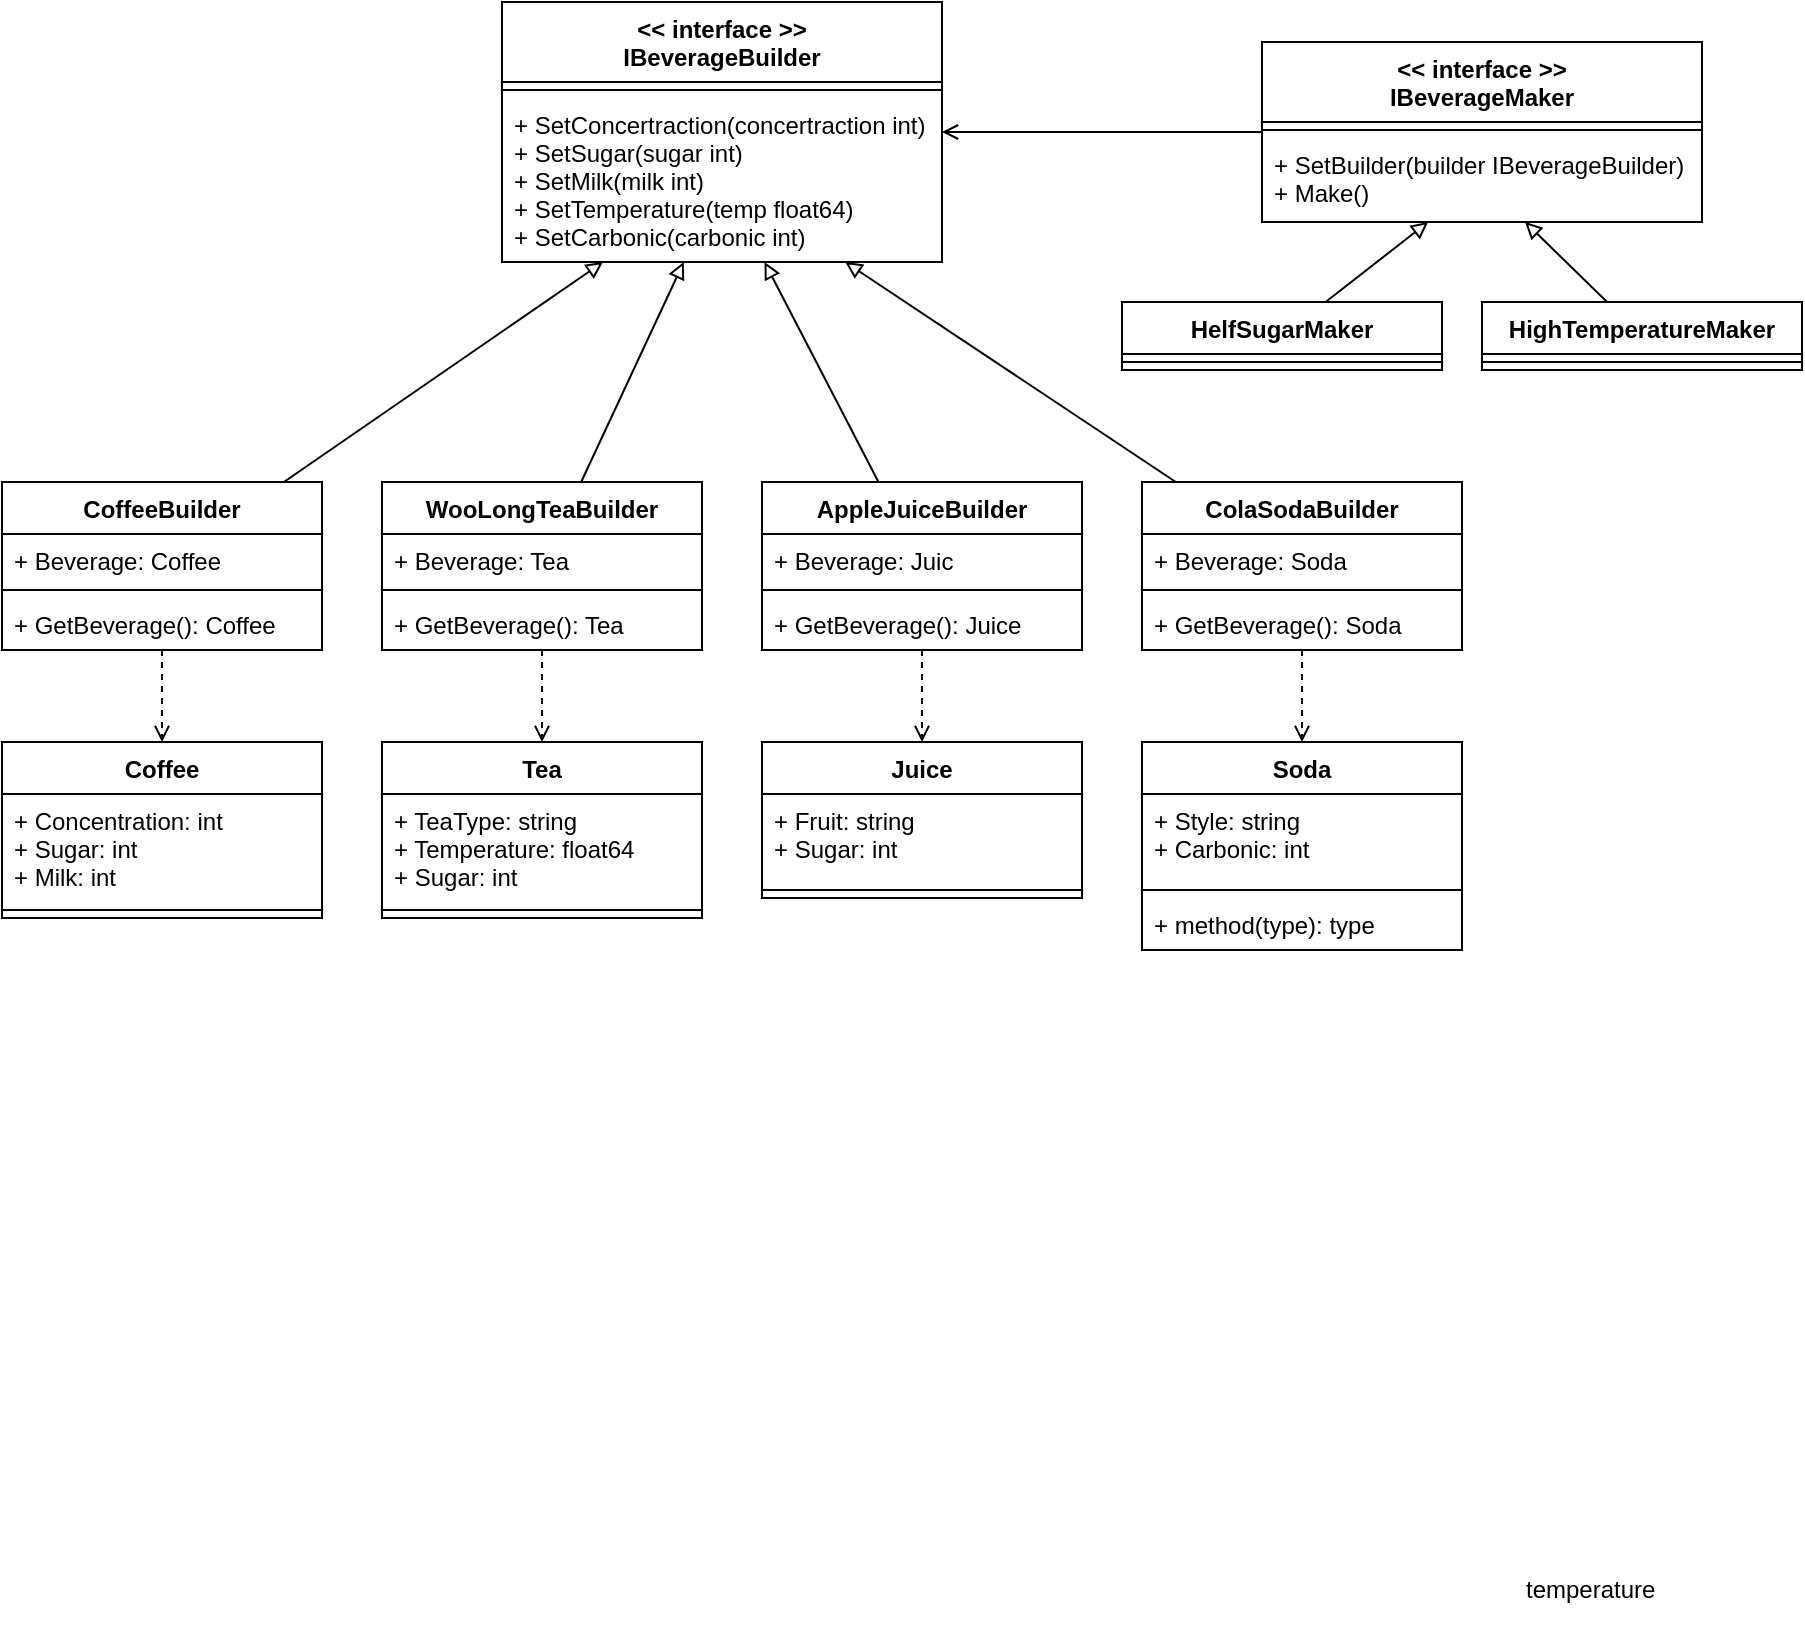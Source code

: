 <mxfile>
    <diagram id="TEhnpZxrlgHx2s6QQFjb" name="第1頁">
        <mxGraphModel dx="2369" dy="727" grid="1" gridSize="10" guides="1" tooltips="1" connect="1" arrows="1" fold="1" page="1" pageScale="1" pageWidth="1169" pageHeight="827" math="0" shadow="0">
            <root>
                <mxCell id="0"/>
                <mxCell id="1" parent="0"/>
                <mxCell id="2" value="&lt;&lt; interface &gt;&gt;&#10;IBeverageBuilder" style="swimlane;fontStyle=1;align=center;verticalAlign=top;childLayout=stackLayout;horizontal=1;startSize=40;horizontalStack=0;resizeParent=1;resizeParentMax=0;resizeLast=0;collapsible=1;marginBottom=0;" vertex="1" parent="1">
                    <mxGeometry x="-170" y="110" width="220" height="130" as="geometry"/>
                </mxCell>
                <mxCell id="4" value="" style="line;strokeWidth=1;fillColor=none;align=left;verticalAlign=middle;spacingTop=-1;spacingLeft=3;spacingRight=3;rotatable=0;labelPosition=right;points=[];portConstraint=eastwest;strokeColor=inherit;" vertex="1" parent="2">
                    <mxGeometry y="40" width="220" height="8" as="geometry"/>
                </mxCell>
                <mxCell id="5" value="+ SetConcertraction(concertraction int)&#10;+ SetSugar(sugar int)&#10;+ SetMilk(milk int)&#10;+ SetTemperature(temp float64)&#10;+ SetCarbonic(carbonic int)" style="text;strokeColor=none;fillColor=none;align=left;verticalAlign=top;spacingLeft=4;spacingRight=4;overflow=hidden;rotatable=0;points=[[0,0.5],[1,0.5]];portConstraint=eastwest;" vertex="1" parent="2">
                    <mxGeometry y="48" width="220" height="82" as="geometry"/>
                </mxCell>
                <mxCell id="7" value="Coffee" style="swimlane;fontStyle=1;align=center;verticalAlign=top;childLayout=stackLayout;horizontal=1;startSize=26;horizontalStack=0;resizeParent=1;resizeParentMax=0;resizeLast=0;collapsible=1;marginBottom=0;" vertex="1" parent="1">
                    <mxGeometry x="-420" y="480" width="160" height="88" as="geometry"/>
                </mxCell>
                <mxCell id="8" value="+ Concentration: int&#10;+ Sugar: int&#10;+ Milk: int" style="text;strokeColor=none;fillColor=none;align=left;verticalAlign=top;spacingLeft=4;spacingRight=4;overflow=hidden;rotatable=0;points=[[0,0.5],[1,0.5]];portConstraint=eastwest;" vertex="1" parent="7">
                    <mxGeometry y="26" width="160" height="54" as="geometry"/>
                </mxCell>
                <mxCell id="9" value="" style="line;strokeWidth=1;fillColor=none;align=left;verticalAlign=middle;spacingTop=-1;spacingLeft=3;spacingRight=3;rotatable=0;labelPosition=right;points=[];portConstraint=eastwest;strokeColor=inherit;" vertex="1" parent="7">
                    <mxGeometry y="80" width="160" height="8" as="geometry"/>
                </mxCell>
                <mxCell id="11" value="Tea" style="swimlane;fontStyle=1;align=center;verticalAlign=top;childLayout=stackLayout;horizontal=1;startSize=26;horizontalStack=0;resizeParent=1;resizeParentMax=0;resizeLast=0;collapsible=1;marginBottom=0;" vertex="1" parent="1">
                    <mxGeometry x="-230" y="480" width="160" height="88" as="geometry"/>
                </mxCell>
                <mxCell id="12" value="+ TeaType: string&#10;+ Temperature: float64&#10;+ Sugar: int" style="text;strokeColor=none;fillColor=none;align=left;verticalAlign=top;spacingLeft=4;spacingRight=4;overflow=hidden;rotatable=0;points=[[0,0.5],[1,0.5]];portConstraint=eastwest;" vertex="1" parent="11">
                    <mxGeometry y="26" width="160" height="54" as="geometry"/>
                </mxCell>
                <mxCell id="13" value="" style="line;strokeWidth=1;fillColor=none;align=left;verticalAlign=middle;spacingTop=-1;spacingLeft=3;spacingRight=3;rotatable=0;labelPosition=right;points=[];portConstraint=eastwest;strokeColor=inherit;" vertex="1" parent="11">
                    <mxGeometry y="80" width="160" height="8" as="geometry"/>
                </mxCell>
                <mxCell id="15" value="Juice" style="swimlane;fontStyle=1;align=center;verticalAlign=top;childLayout=stackLayout;horizontal=1;startSize=26;horizontalStack=0;resizeParent=1;resizeParentMax=0;resizeLast=0;collapsible=1;marginBottom=0;" vertex="1" parent="1">
                    <mxGeometry x="-40" y="480" width="160" height="78" as="geometry"/>
                </mxCell>
                <mxCell id="16" value="+ Fruit: string&#10;+ Sugar: int" style="text;strokeColor=none;fillColor=none;align=left;verticalAlign=top;spacingLeft=4;spacingRight=4;overflow=hidden;rotatable=0;points=[[0,0.5],[1,0.5]];portConstraint=eastwest;" vertex="1" parent="15">
                    <mxGeometry y="26" width="160" height="44" as="geometry"/>
                </mxCell>
                <mxCell id="17" value="" style="line;strokeWidth=1;fillColor=none;align=left;verticalAlign=middle;spacingTop=-1;spacingLeft=3;spacingRight=3;rotatable=0;labelPosition=right;points=[];portConstraint=eastwest;strokeColor=inherit;" vertex="1" parent="15">
                    <mxGeometry y="70" width="160" height="8" as="geometry"/>
                </mxCell>
                <mxCell id="19" value="Soda" style="swimlane;fontStyle=1;align=center;verticalAlign=top;childLayout=stackLayout;horizontal=1;startSize=26;horizontalStack=0;resizeParent=1;resizeParentMax=0;resizeLast=0;collapsible=1;marginBottom=0;" vertex="1" parent="1">
                    <mxGeometry x="150" y="480" width="160" height="104" as="geometry"/>
                </mxCell>
                <mxCell id="20" value="+ Style: string&#10;+ Carbonic: int" style="text;strokeColor=none;fillColor=none;align=left;verticalAlign=top;spacingLeft=4;spacingRight=4;overflow=hidden;rotatable=0;points=[[0,0.5],[1,0.5]];portConstraint=eastwest;" vertex="1" parent="19">
                    <mxGeometry y="26" width="160" height="44" as="geometry"/>
                </mxCell>
                <mxCell id="21" value="" style="line;strokeWidth=1;fillColor=none;align=left;verticalAlign=middle;spacingTop=-1;spacingLeft=3;spacingRight=3;rotatable=0;labelPosition=right;points=[];portConstraint=eastwest;strokeColor=inherit;" vertex="1" parent="19">
                    <mxGeometry y="70" width="160" height="8" as="geometry"/>
                </mxCell>
                <mxCell id="22" value="+ method(type): type" style="text;strokeColor=none;fillColor=none;align=left;verticalAlign=top;spacingLeft=4;spacingRight=4;overflow=hidden;rotatable=0;points=[[0,0.5],[1,0.5]];portConstraint=eastwest;" vertex="1" parent="19">
                    <mxGeometry y="78" width="160" height="26" as="geometry"/>
                </mxCell>
                <mxCell id="23" value="temperature" style="text;whiteSpace=wrap;html=1;" vertex="1" parent="1">
                    <mxGeometry x="340" y="890" width="100" height="40" as="geometry"/>
                </mxCell>
                <mxCell id="28" value="" style="edgeStyle=none;html=1;dashed=1;endArrow=open;endFill=0;" edge="1" parent="1" source="24" target="7">
                    <mxGeometry relative="1" as="geometry"/>
                </mxCell>
                <mxCell id="47" value="" style="edgeStyle=none;html=1;endArrow=block;endFill=0;" edge="1" parent="1" source="24" target="5">
                    <mxGeometry relative="1" as="geometry"/>
                </mxCell>
                <mxCell id="24" value="CoffeeBuilder" style="swimlane;fontStyle=1;align=center;verticalAlign=top;childLayout=stackLayout;horizontal=1;startSize=26;horizontalStack=0;resizeParent=1;resizeParentMax=0;resizeLast=0;collapsible=1;marginBottom=0;" vertex="1" parent="1">
                    <mxGeometry x="-420" y="350" width="160" height="84" as="geometry"/>
                </mxCell>
                <mxCell id="25" value="+ Beverage: Coffee" style="text;strokeColor=none;fillColor=none;align=left;verticalAlign=top;spacingLeft=4;spacingRight=4;overflow=hidden;rotatable=0;points=[[0,0.5],[1,0.5]];portConstraint=eastwest;" vertex="1" parent="24">
                    <mxGeometry y="26" width="160" height="24" as="geometry"/>
                </mxCell>
                <mxCell id="26" value="" style="line;strokeWidth=1;fillColor=none;align=left;verticalAlign=middle;spacingTop=-1;spacingLeft=3;spacingRight=3;rotatable=0;labelPosition=right;points=[];portConstraint=eastwest;strokeColor=inherit;" vertex="1" parent="24">
                    <mxGeometry y="50" width="160" height="8" as="geometry"/>
                </mxCell>
                <mxCell id="27" value="+ GetBeverage(): Coffee" style="text;strokeColor=none;fillColor=none;align=left;verticalAlign=top;spacingLeft=4;spacingRight=4;overflow=hidden;rotatable=0;points=[[0,0.5],[1,0.5]];portConstraint=eastwest;" vertex="1" parent="24">
                    <mxGeometry y="58" width="160" height="26" as="geometry"/>
                </mxCell>
                <mxCell id="33" value="" style="edgeStyle=none;html=1;dashed=1;endArrow=open;endFill=0;" edge="1" parent="1" source="29" target="11">
                    <mxGeometry relative="1" as="geometry"/>
                </mxCell>
                <mxCell id="46" value="" style="edgeStyle=none;html=1;endArrow=block;endFill=0;" edge="1" parent="1" source="29" target="5">
                    <mxGeometry relative="1" as="geometry"/>
                </mxCell>
                <mxCell id="29" value="WooLongTeaBuilder" style="swimlane;fontStyle=1;align=center;verticalAlign=top;childLayout=stackLayout;horizontal=1;startSize=26;horizontalStack=0;resizeParent=1;resizeParentMax=0;resizeLast=0;collapsible=1;marginBottom=0;" vertex="1" parent="1">
                    <mxGeometry x="-230" y="350" width="160" height="84" as="geometry"/>
                </mxCell>
                <mxCell id="30" value="+ Beverage: Tea" style="text;strokeColor=none;fillColor=none;align=left;verticalAlign=top;spacingLeft=4;spacingRight=4;overflow=hidden;rotatable=0;points=[[0,0.5],[1,0.5]];portConstraint=eastwest;" vertex="1" parent="29">
                    <mxGeometry y="26" width="160" height="24" as="geometry"/>
                </mxCell>
                <mxCell id="31" value="" style="line;strokeWidth=1;fillColor=none;align=left;verticalAlign=middle;spacingTop=-1;spacingLeft=3;spacingRight=3;rotatable=0;labelPosition=right;points=[];portConstraint=eastwest;strokeColor=inherit;" vertex="1" parent="29">
                    <mxGeometry y="50" width="160" height="8" as="geometry"/>
                </mxCell>
                <mxCell id="32" value="+ GetBeverage(): Tea" style="text;strokeColor=none;fillColor=none;align=left;verticalAlign=top;spacingLeft=4;spacingRight=4;overflow=hidden;rotatable=0;points=[[0,0.5],[1,0.5]];portConstraint=eastwest;" vertex="1" parent="29">
                    <mxGeometry y="58" width="160" height="26" as="geometry"/>
                </mxCell>
                <mxCell id="38" value="" style="edgeStyle=none;html=1;dashed=1;endArrow=open;endFill=0;" edge="1" parent="1" source="34" target="15">
                    <mxGeometry relative="1" as="geometry"/>
                </mxCell>
                <mxCell id="45" value="" style="edgeStyle=none;html=1;endArrow=block;endFill=0;" edge="1" parent="1" source="34" target="5">
                    <mxGeometry relative="1" as="geometry"/>
                </mxCell>
                <mxCell id="34" value="AppleJuiceBuilder" style="swimlane;fontStyle=1;align=center;verticalAlign=top;childLayout=stackLayout;horizontal=1;startSize=26;horizontalStack=0;resizeParent=1;resizeParentMax=0;resizeLast=0;collapsible=1;marginBottom=0;" vertex="1" parent="1">
                    <mxGeometry x="-40" y="350" width="160" height="84" as="geometry"/>
                </mxCell>
                <mxCell id="35" value="+ Beverage: Juic" style="text;strokeColor=none;fillColor=none;align=left;verticalAlign=top;spacingLeft=4;spacingRight=4;overflow=hidden;rotatable=0;points=[[0,0.5],[1,0.5]];portConstraint=eastwest;" vertex="1" parent="34">
                    <mxGeometry y="26" width="160" height="24" as="geometry"/>
                </mxCell>
                <mxCell id="36" value="" style="line;strokeWidth=1;fillColor=none;align=left;verticalAlign=middle;spacingTop=-1;spacingLeft=3;spacingRight=3;rotatable=0;labelPosition=right;points=[];portConstraint=eastwest;strokeColor=inherit;" vertex="1" parent="34">
                    <mxGeometry y="50" width="160" height="8" as="geometry"/>
                </mxCell>
                <mxCell id="37" value="+ GetBeverage(): Juice" style="text;strokeColor=none;fillColor=none;align=left;verticalAlign=top;spacingLeft=4;spacingRight=4;overflow=hidden;rotatable=0;points=[[0,0.5],[1,0.5]];portConstraint=eastwest;" vertex="1" parent="34">
                    <mxGeometry y="58" width="160" height="26" as="geometry"/>
                </mxCell>
                <mxCell id="43" value="" style="edgeStyle=none;html=1;dashed=1;endArrow=open;endFill=0;" edge="1" parent="1" source="39" target="19">
                    <mxGeometry relative="1" as="geometry"/>
                </mxCell>
                <mxCell id="44" value="" style="edgeStyle=none;html=1;endArrow=block;endFill=0;" edge="1" parent="1" source="39" target="5">
                    <mxGeometry relative="1" as="geometry"/>
                </mxCell>
                <mxCell id="39" value="ColaSodaBuilder" style="swimlane;fontStyle=1;align=center;verticalAlign=top;childLayout=stackLayout;horizontal=1;startSize=26;horizontalStack=0;resizeParent=1;resizeParentMax=0;resizeLast=0;collapsible=1;marginBottom=0;" vertex="1" parent="1">
                    <mxGeometry x="150" y="350" width="160" height="84" as="geometry"/>
                </mxCell>
                <mxCell id="40" value="+ Beverage: Soda" style="text;strokeColor=none;fillColor=none;align=left;verticalAlign=top;spacingLeft=4;spacingRight=4;overflow=hidden;rotatable=0;points=[[0,0.5],[1,0.5]];portConstraint=eastwest;" vertex="1" parent="39">
                    <mxGeometry y="26" width="160" height="24" as="geometry"/>
                </mxCell>
                <mxCell id="41" value="" style="line;strokeWidth=1;fillColor=none;align=left;verticalAlign=middle;spacingTop=-1;spacingLeft=3;spacingRight=3;rotatable=0;labelPosition=right;points=[];portConstraint=eastwest;strokeColor=inherit;" vertex="1" parent="39">
                    <mxGeometry y="50" width="160" height="8" as="geometry"/>
                </mxCell>
                <mxCell id="42" value="+ GetBeverage(): Soda" style="text;strokeColor=none;fillColor=none;align=left;verticalAlign=top;spacingLeft=4;spacingRight=4;overflow=hidden;rotatable=0;points=[[0,0.5],[1,0.5]];portConstraint=eastwest;" vertex="1" parent="39">
                    <mxGeometry y="58" width="160" height="26" as="geometry"/>
                </mxCell>
                <mxCell id="59" value="" style="edgeStyle=none;html=1;endArrow=open;endFill=0;" edge="1" parent="1" source="48" target="2">
                    <mxGeometry relative="1" as="geometry"/>
                </mxCell>
                <mxCell id="48" value="&lt;&lt; interface &gt;&gt;&#10;IBeverageMaker" style="swimlane;fontStyle=1;align=center;verticalAlign=top;childLayout=stackLayout;horizontal=1;startSize=40;horizontalStack=0;resizeParent=1;resizeParentMax=0;resizeLast=0;collapsible=1;marginBottom=0;" vertex="1" parent="1">
                    <mxGeometry x="210" y="130" width="220" height="90" as="geometry"/>
                </mxCell>
                <mxCell id="49" value="" style="line;strokeWidth=1;fillColor=none;align=left;verticalAlign=middle;spacingTop=-1;spacingLeft=3;spacingRight=3;rotatable=0;labelPosition=right;points=[];portConstraint=eastwest;strokeColor=inherit;" vertex="1" parent="48">
                    <mxGeometry y="40" width="220" height="8" as="geometry"/>
                </mxCell>
                <mxCell id="50" value="+ SetBuilder(builder IBeverageBuilder)&#10;+ Make()" style="text;strokeColor=none;fillColor=none;align=left;verticalAlign=top;spacingLeft=4;spacingRight=4;overflow=hidden;rotatable=0;points=[[0,0.5],[1,0.5]];portConstraint=eastwest;" vertex="1" parent="48">
                    <mxGeometry y="48" width="220" height="42" as="geometry"/>
                </mxCell>
                <mxCell id="57" value="" style="edgeStyle=none;html=1;endArrow=block;endFill=0;" edge="1" parent="1" source="51" target="50">
                    <mxGeometry relative="1" as="geometry"/>
                </mxCell>
                <mxCell id="51" value="HelfSugarMaker" style="swimlane;fontStyle=1;align=center;verticalAlign=top;childLayout=stackLayout;horizontal=1;startSize=26;horizontalStack=0;resizeParent=1;resizeParentMax=0;resizeLast=0;collapsible=1;marginBottom=0;" vertex="1" parent="1">
                    <mxGeometry x="140" y="260" width="160" height="34" as="geometry"/>
                </mxCell>
                <mxCell id="53" value="" style="line;strokeWidth=1;fillColor=none;align=left;verticalAlign=middle;spacingTop=-1;spacingLeft=3;spacingRight=3;rotatable=0;labelPosition=right;points=[];portConstraint=eastwest;strokeColor=inherit;" vertex="1" parent="51">
                    <mxGeometry y="26" width="160" height="8" as="geometry"/>
                </mxCell>
                <mxCell id="58" value="" style="edgeStyle=none;html=1;endArrow=block;endFill=0;" edge="1" parent="1" source="55" target="50">
                    <mxGeometry relative="1" as="geometry"/>
                </mxCell>
                <mxCell id="55" value="HighTemperatureMaker" style="swimlane;fontStyle=1;align=center;verticalAlign=top;childLayout=stackLayout;horizontal=1;startSize=26;horizontalStack=0;resizeParent=1;resizeParentMax=0;resizeLast=0;collapsible=1;marginBottom=0;" vertex="1" parent="1">
                    <mxGeometry x="320" y="260" width="160" height="34" as="geometry"/>
                </mxCell>
                <mxCell id="56" value="" style="line;strokeWidth=1;fillColor=none;align=left;verticalAlign=middle;spacingTop=-1;spacingLeft=3;spacingRight=3;rotatable=0;labelPosition=right;points=[];portConstraint=eastwest;strokeColor=inherit;" vertex="1" parent="55">
                    <mxGeometry y="26" width="160" height="8" as="geometry"/>
                </mxCell>
            </root>
        </mxGraphModel>
    </diagram>
</mxfile>
